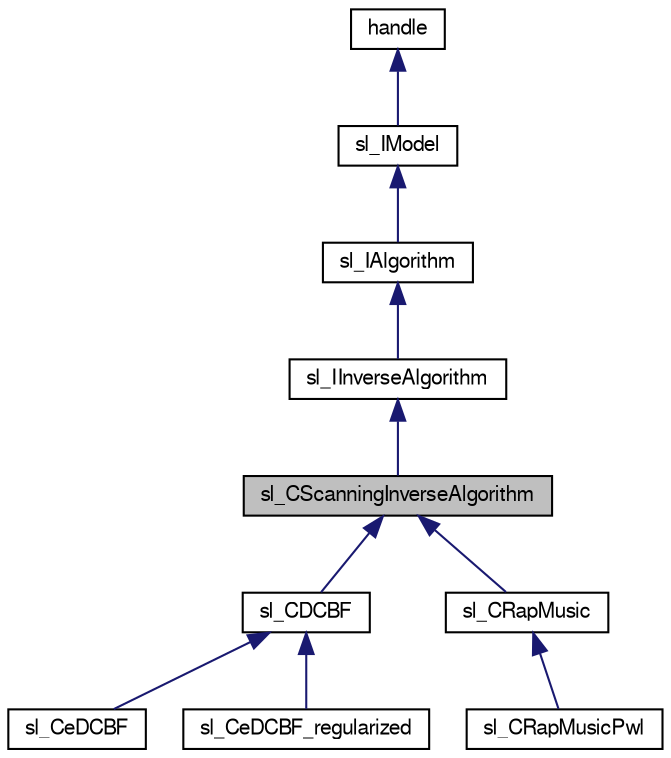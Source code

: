 digraph G
{
  edge [fontname="FreeSans",fontsize="10",labelfontname="FreeSans",labelfontsize="10"];
  node [fontname="FreeSans",fontsize="10",shape=record];
  Node1 [label="sl_CScanningInverseAlgorithm",height=0.2,width=0.4,color="black", fillcolor="grey75", style="filled" fontcolor="black"];
  Node2 -> Node1 [dir="back",color="midnightblue",fontsize="10",style="solid",fontname="FreeSans"];
  Node2 [label="sl_IInverseAlgorithm",height=0.2,width=0.4,color="black", fillcolor="white", style="filled",URL="$classsl___i_inverse_algorithm.html",tooltip="ToDo Summary of this class."];
  Node3 -> Node2 [dir="back",color="midnightblue",fontsize="10",style="solid",fontname="FreeSans"];
  Node3 [label="sl_IAlgorithm",height=0.2,width=0.4,color="black", fillcolor="white", style="filled",URL="$classsl___i_algorithm.html",tooltip="ToDo Summary of this class."];
  Node4 -> Node3 [dir="back",color="midnightblue",fontsize="10",style="solid",fontname="FreeSans"];
  Node4 [label="sl_IModel",height=0.2,width=0.4,color="black", fillcolor="white", style="filled",URL="$classsl___i_model.html",tooltip="ToDo Summary of this class."];
  Node5 -> Node4 [dir="back",color="midnightblue",fontsize="10",style="solid",fontname="FreeSans"];
  Node5 [label="handle",height=0.2,width=0.4,color="black", fillcolor="white", style="filled",URL="$classhandle.html"];
  Node1 -> Node6 [dir="back",color="midnightblue",fontsize="10",style="solid",fontname="FreeSans"];
  Node6 [label="sl_CDCBF",height=0.2,width=0.4,color="black", fillcolor="white", style="filled",URL="$classsl___c_d_c_b_f.html",tooltip="This class holds the functions of the DCBF."];
  Node6 -> Node7 [dir="back",color="midnightblue",fontsize="10",style="solid",fontname="FreeSans"];
  Node7 [label="sl_CeDCBF",height=0.2,width=0.4,color="black", fillcolor="white", style="filled",URL="$classsl___ce_d_c_b_f.html",tooltip="This class holds the functions of the eDCBF."];
  Node6 -> Node8 [dir="back",color="midnightblue",fontsize="10",style="solid",fontname="FreeSans"];
  Node8 [label="sl_CeDCBF_regularized",height=0.2,width=0.4,color="black", fillcolor="white", style="filled",URL="$classsl___ce_d_c_b_f__regularized.html",tooltip="File used to show an example of class description."];
  Node1 -> Node9 [dir="back",color="midnightblue",fontsize="10",style="solid",fontname="FreeSans"];
  Node9 [label="sl_CRapMusic",height=0.2,width=0.4,color="black", fillcolor="white", style="filled",URL="$classsl___c_rap_music.html",tooltip="Summary of this class goes here."];
  Node9 -> Node10 [dir="back",color="midnightblue",fontsize="10",style="solid",fontname="FreeSans"];
  Node10 [label="sl_CRapMusicPwl",height=0.2,width=0.4,color="black", fillcolor="white", style="filled",URL="$classsl___c_rap_music_pwl.html",tooltip="Summary of this class goes here."];
}
